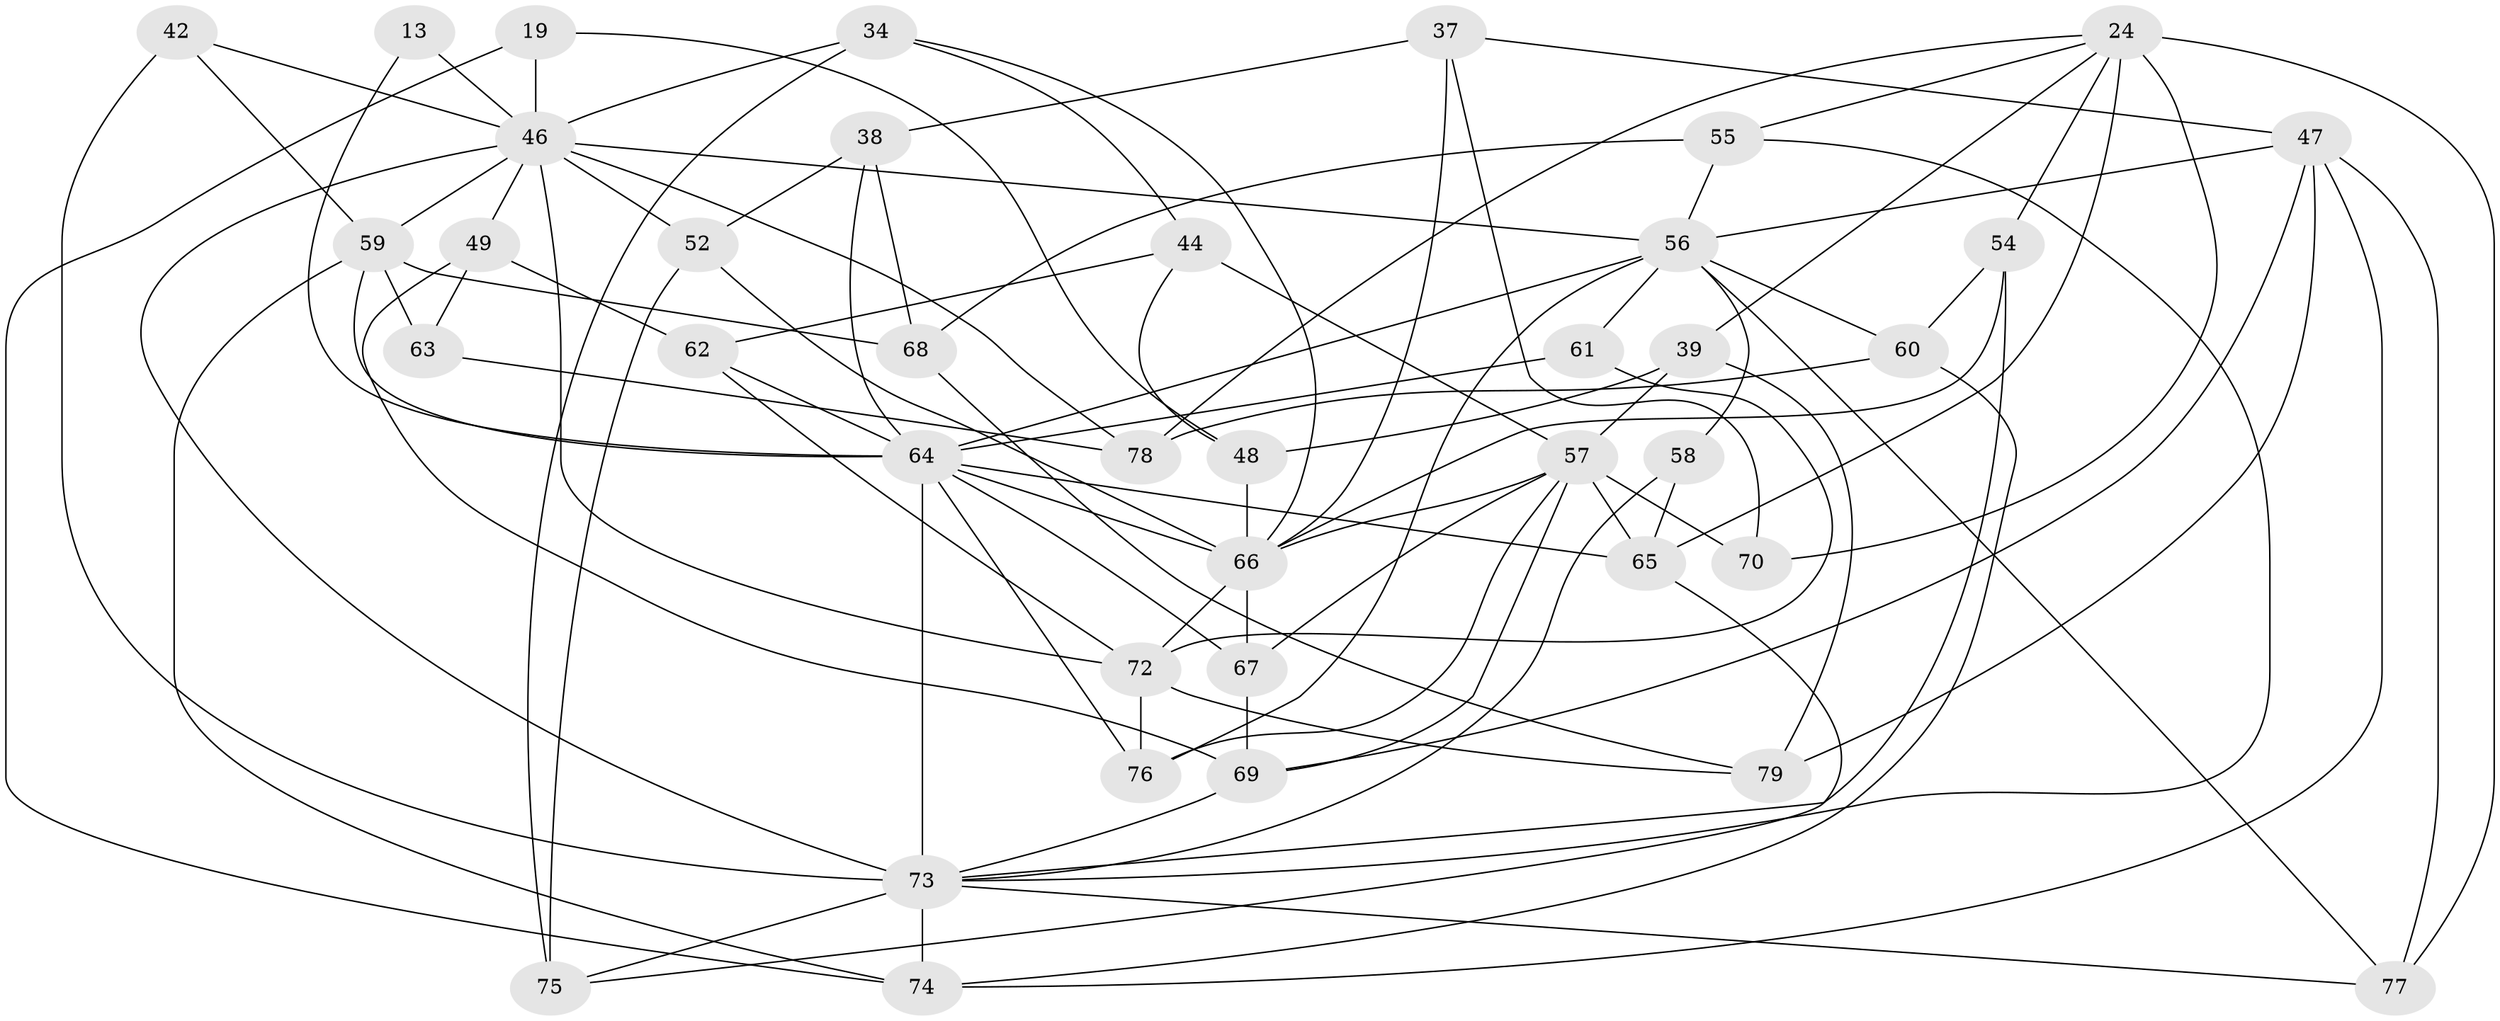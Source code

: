// original degree distribution, {4: 1.0}
// Generated by graph-tools (version 1.1) at 2025/01/03/04/25 22:01:15]
// undirected, 39 vertices, 97 edges
graph export_dot {
graph [start="1"]
  node [color=gray90,style=filled];
  13;
  19;
  24 [super="+7+18"];
  34;
  37;
  38;
  39;
  42;
  44;
  46 [super="+25+35"];
  47 [super="+29"];
  48;
  49;
  52 [super="+30"];
  54;
  55;
  56 [super="+9+21+22+28"];
  57 [super="+14+10"];
  58;
  59 [super="+53"];
  60;
  61;
  62;
  63;
  64 [super="+5+50+40"];
  65 [super="+45"];
  66 [super="+17+23"];
  67 [super="+33"];
  68;
  69 [super="+43"];
  70;
  72 [super="+6+31"];
  73 [super="+12+27+36"];
  74 [super="+26"];
  75;
  76 [super="+71"];
  77;
  78;
  79;
  13 -- 64 [weight=2];
  13 -- 46 [weight=2];
  19 -- 48;
  19 -- 46 [weight=2];
  19 -- 74;
  24 -- 54;
  24 -- 77;
  24 -- 55;
  24 -- 70;
  24 -- 65 [weight=2];
  24 -- 78;
  24 -- 39;
  34 -- 44;
  34 -- 75;
  34 -- 46;
  34 -- 66;
  37 -- 47;
  37 -- 38;
  37 -- 70;
  37 -- 66;
  38 -- 68;
  38 -- 52;
  38 -- 64;
  39 -- 79;
  39 -- 48;
  39 -- 57;
  42 -- 59;
  42 -- 46;
  42 -- 73 [weight=2];
  44 -- 48;
  44 -- 62;
  44 -- 57;
  46 -- 52 [weight=3];
  46 -- 72;
  46 -- 56 [weight=2];
  46 -- 78;
  46 -- 49;
  46 -- 59;
  46 -- 73;
  47 -- 77;
  47 -- 79;
  47 -- 56;
  47 -- 74;
  47 -- 69;
  48 -- 66;
  49 -- 63;
  49 -- 62;
  49 -- 69;
  52 -- 75;
  52 -- 66;
  54 -- 60;
  54 -- 73;
  54 -- 66;
  55 -- 68;
  55 -- 56;
  55 -- 73;
  56 -- 58 [weight=2];
  56 -- 76;
  56 -- 61 [weight=2];
  56 -- 77;
  56 -- 64;
  56 -- 60;
  57 -- 67;
  57 -- 65;
  57 -- 76 [weight=2];
  57 -- 69;
  57 -- 70 [weight=2];
  57 -- 66;
  58 -- 65;
  58 -- 73;
  59 -- 68;
  59 -- 64 [weight=2];
  59 -- 74;
  59 -- 63 [weight=2];
  60 -- 78;
  60 -- 74;
  61 -- 64;
  61 -- 72;
  62 -- 64;
  62 -- 72;
  63 -- 78;
  64 -- 67 [weight=2];
  64 -- 76;
  64 -- 65;
  64 -- 73 [weight=3];
  64 -- 66;
  65 -- 75;
  66 -- 67;
  66 -- 72 [weight=2];
  67 -- 69 [weight=2];
  68 -- 79;
  69 -- 73;
  72 -- 79;
  72 -- 76 [weight=2];
  73 -- 74 [weight=2];
  73 -- 77;
  73 -- 75;
}
